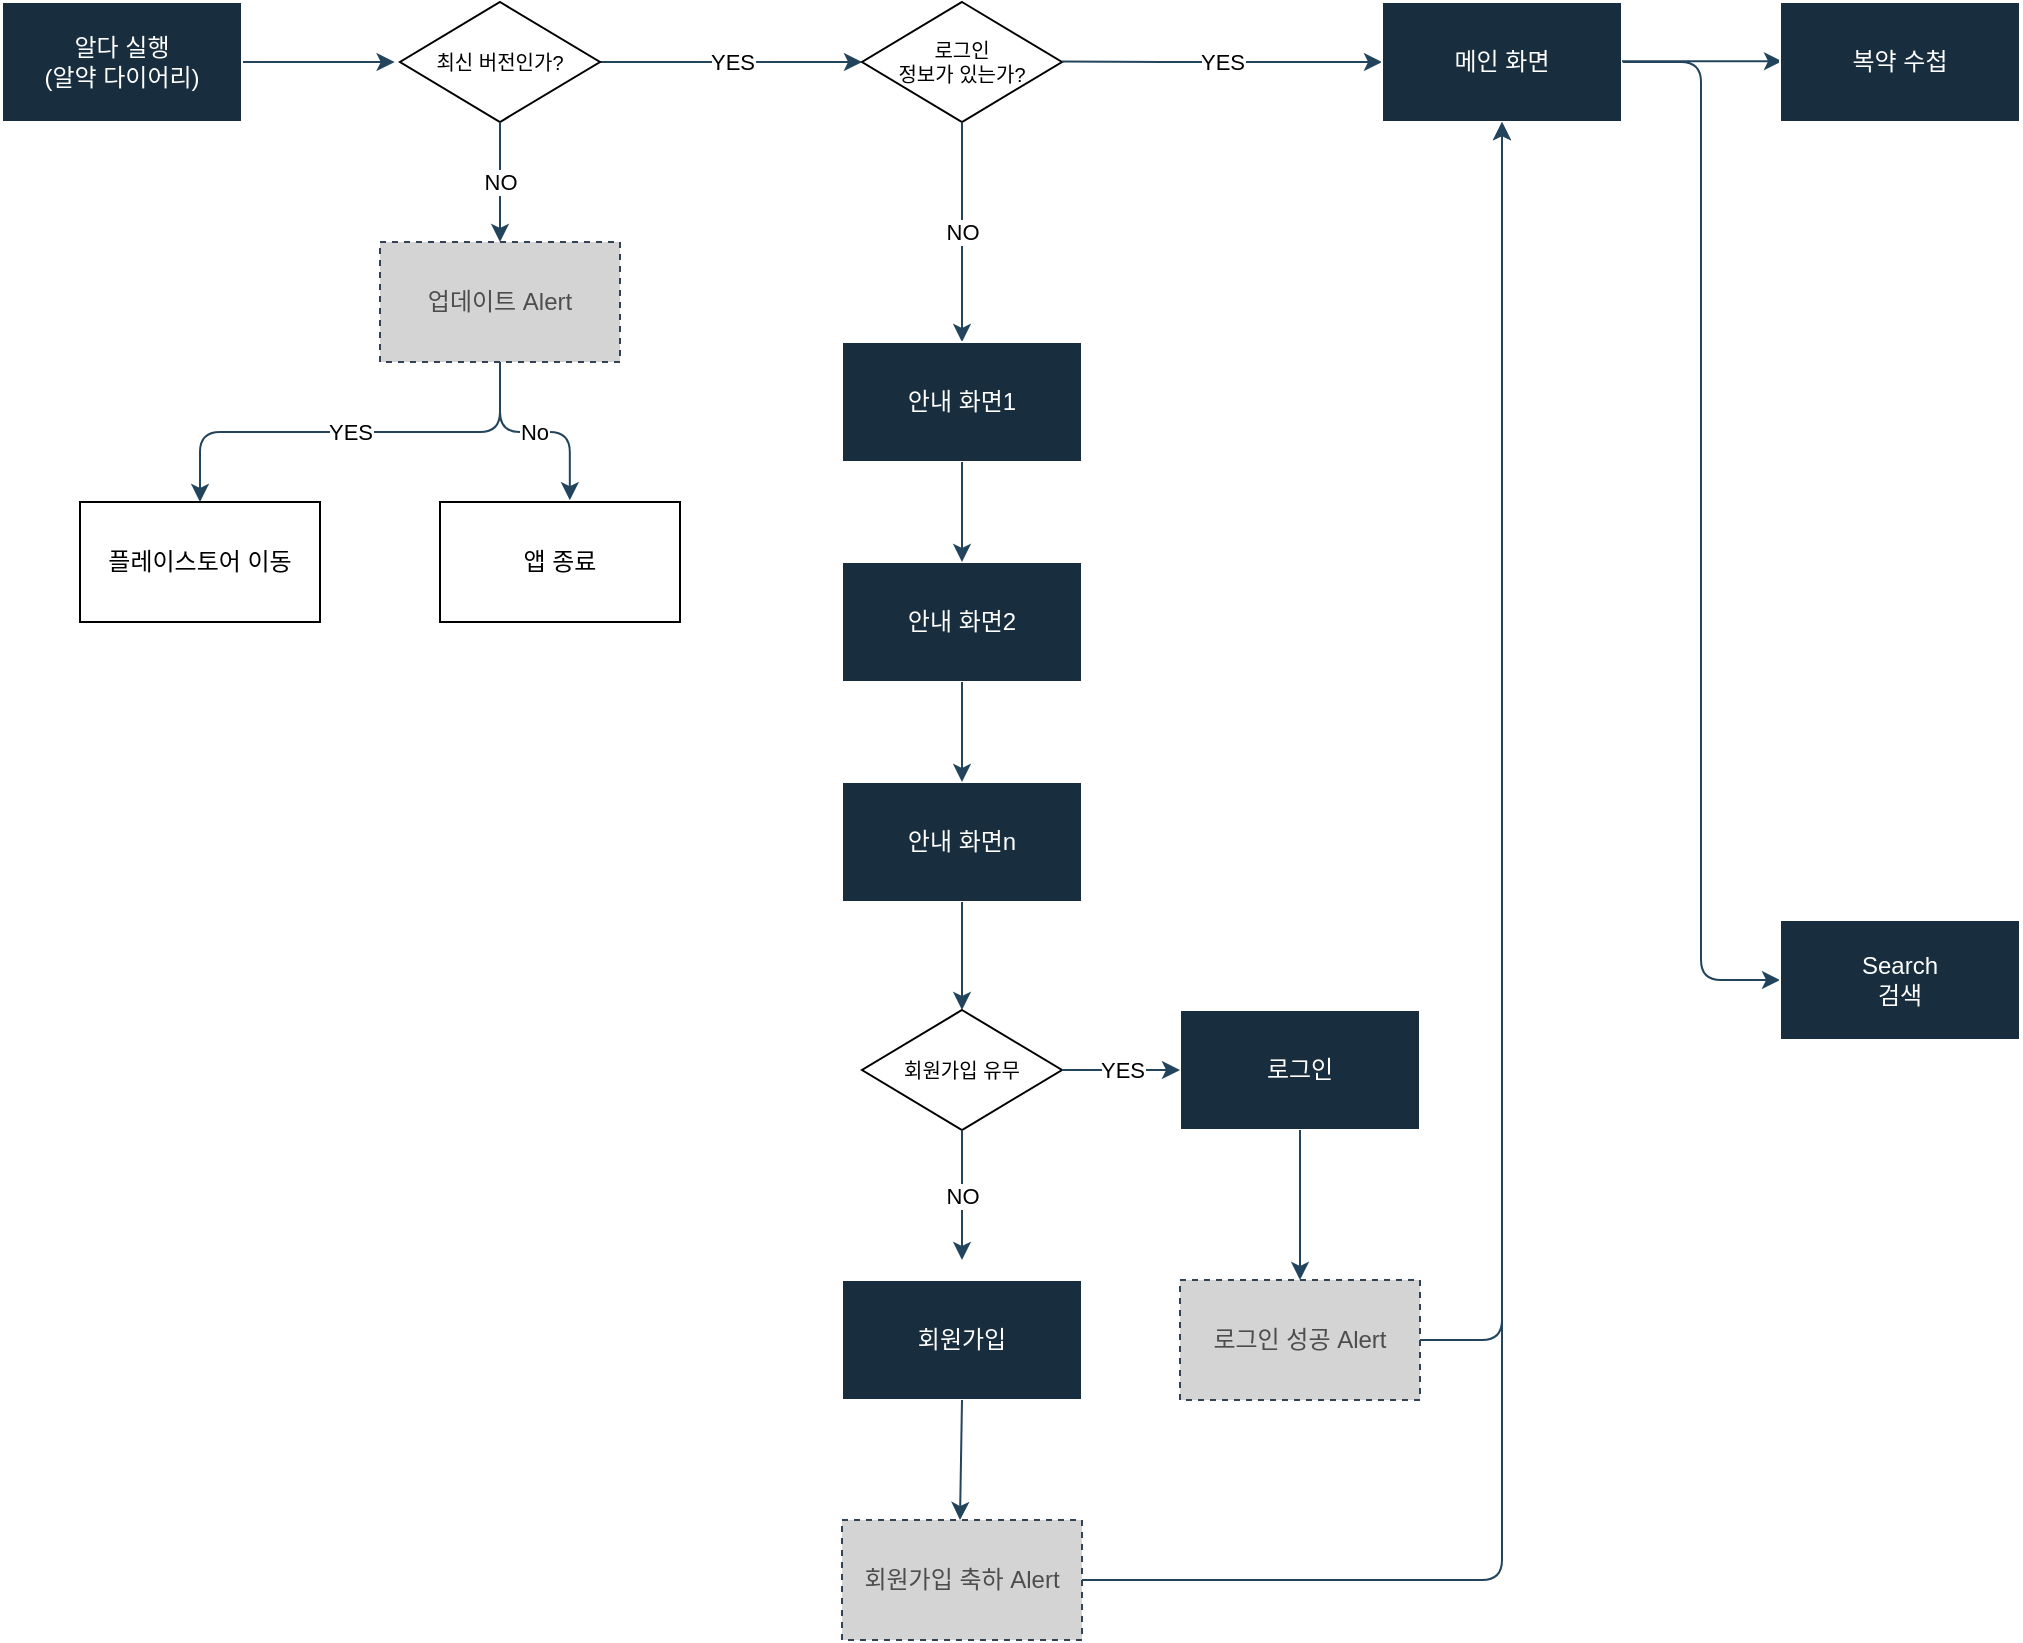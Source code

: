 <mxfile version="21.3.2" type="github">
  <diagram id="C5RBs43oDa-KdzZeNtuy" name="Page-1">
    <mxGraphModel dx="2037" dy="781" grid="1" gridSize="10" guides="1" tooltips="1" connect="1" arrows="1" fold="1" page="1" pageScale="1" pageWidth="827" pageHeight="1169" math="0" shadow="0">
      <root>
        <mxCell id="WIyWlLk6GJQsqaUBKTNV-0" />
        <mxCell id="WIyWlLk6GJQsqaUBKTNV-1" parent="WIyWlLk6GJQsqaUBKTNV-0" />
        <mxCell id="m_ifMpzxKWYVqeIlEhVg-5" style="edgeStyle=orthogonalEdgeStyle;rounded=0;orthogonalLoop=1;jettySize=auto;html=1;exitX=1;exitY=0.5;exitDx=0;exitDy=0;entryX=-0.027;entryY=0.501;entryDx=0;entryDy=0;entryPerimeter=0;strokeColor=#23445D;" edge="1" parent="WIyWlLk6GJQsqaUBKTNV-1" source="m_ifMpzxKWYVqeIlEhVg-0" target="m_ifMpzxKWYVqeIlEhVg-2">
          <mxGeometry relative="1" as="geometry">
            <mxPoint x="140" y="111.0" as="sourcePoint" />
          </mxGeometry>
        </mxCell>
        <mxCell id="m_ifMpzxKWYVqeIlEhVg-0" value="알다 실행&lt;br&gt;(알약 다이어리)" style="rounded=0;whiteSpace=wrap;html=1;fillColor=#182E3E;labelBackgroundColor=none;strokeColor=#FFFFFF;fontColor=#FFFFFF;" vertex="1" parent="WIyWlLk6GJQsqaUBKTNV-1">
          <mxGeometry x="41" y="81" width="120" height="60" as="geometry" />
        </mxCell>
        <mxCell id="m_ifMpzxKWYVqeIlEhVg-6" value="YES" style="edgeStyle=orthogonalEdgeStyle;rounded=0;orthogonalLoop=1;jettySize=auto;html=1;exitX=1;exitY=0.5;exitDx=0;exitDy=0;entryX=0;entryY=0.5;entryDx=0;entryDy=0;strokeColor=#23445D;" edge="1" parent="WIyWlLk6GJQsqaUBKTNV-1" source="m_ifMpzxKWYVqeIlEhVg-2" target="m_ifMpzxKWYVqeIlEhVg-3">
          <mxGeometry relative="1" as="geometry" />
        </mxCell>
        <mxCell id="m_ifMpzxKWYVqeIlEhVg-2" value="최신 버전인가?" style="rhombus;whiteSpace=wrap;html=1;fillStyle=auto;fontSize=10;" vertex="1" parent="WIyWlLk6GJQsqaUBKTNV-1">
          <mxGeometry x="240" y="81" width="100" height="60" as="geometry" />
        </mxCell>
        <mxCell id="m_ifMpzxKWYVqeIlEhVg-3" value="로그인&lt;br style=&quot;font-size: 10px;&quot;&gt;정보가 있는가?" style="rhombus;whiteSpace=wrap;html=1;fillStyle=auto;fontSize=10;" vertex="1" parent="WIyWlLk6GJQsqaUBKTNV-1">
          <mxGeometry x="471" y="81" width="100" height="60" as="geometry" />
        </mxCell>
        <mxCell id="m_ifMpzxKWYVqeIlEhVg-8" value="YES" style="edgeStyle=none;orthogonalLoop=1;jettySize=auto;html=1;rounded=0;strokeColor=#23445D;entryX=0;entryY=0.5;entryDx=0;entryDy=0;" edge="1" parent="WIyWlLk6GJQsqaUBKTNV-1" target="m_ifMpzxKWYVqeIlEhVg-14">
          <mxGeometry width="80" relative="1" as="geometry">
            <mxPoint x="571" y="110.76" as="sourcePoint" />
            <mxPoint x="671" y="111" as="targetPoint" />
            <Array as="points">
              <mxPoint x="621" y="111" />
            </Array>
          </mxGeometry>
        </mxCell>
        <mxCell id="m_ifMpzxKWYVqeIlEhVg-9" value="NO" style="edgeStyle=none;orthogonalLoop=1;jettySize=auto;html=1;rounded=0;strokeColor=#23445D;exitX=0.5;exitY=1;exitDx=0;exitDy=0;entryX=0.5;entryY=0;entryDx=0;entryDy=0;" edge="1" parent="WIyWlLk6GJQsqaUBKTNV-1" source="m_ifMpzxKWYVqeIlEhVg-3" target="m_ifMpzxKWYVqeIlEhVg-13">
          <mxGeometry width="80" relative="1" as="geometry">
            <mxPoint x="491" y="231" as="sourcePoint" />
            <mxPoint x="521" y="241" as="targetPoint" />
            <Array as="points" />
          </mxGeometry>
        </mxCell>
        <mxCell id="m_ifMpzxKWYVqeIlEhVg-13" value="안내 화면1" style="whiteSpace=wrap;html=1;strokeColor=#FFFFFF;fontColor=#FFFFFF;fillColor=#182E3E;" vertex="1" parent="WIyWlLk6GJQsqaUBKTNV-1">
          <mxGeometry x="461" y="251" width="120" height="60" as="geometry" />
        </mxCell>
        <mxCell id="m_ifMpzxKWYVqeIlEhVg-50" style="edgeStyle=orthogonalEdgeStyle;rounded=1;orthogonalLoop=1;jettySize=auto;html=1;exitX=1;exitY=0.5;exitDx=0;exitDy=0;entryX=0;entryY=0.5;entryDx=0;entryDy=0;strokeColor=#23445D;" edge="1" parent="WIyWlLk6GJQsqaUBKTNV-1" source="m_ifMpzxKWYVqeIlEhVg-14" target="m_ifMpzxKWYVqeIlEhVg-49">
          <mxGeometry relative="1" as="geometry" />
        </mxCell>
        <mxCell id="m_ifMpzxKWYVqeIlEhVg-14" value="메인 화면" style="whiteSpace=wrap;html=1;strokeColor=#FFFFFF;fontColor=#FFFFFF;fillColor=#182E3E;" vertex="1" parent="WIyWlLk6GJQsqaUBKTNV-1">
          <mxGeometry x="731" y="81" width="120" height="60" as="geometry" />
        </mxCell>
        <mxCell id="m_ifMpzxKWYVqeIlEhVg-15" value="NO" style="edgeStyle=none;orthogonalLoop=1;jettySize=auto;html=1;rounded=0;strokeColor=#23445D;exitX=0.5;exitY=1;exitDx=0;exitDy=0;entryX=0.5;entryY=0;entryDx=0;entryDy=0;" edge="1" parent="WIyWlLk6GJQsqaUBKTNV-1" source="m_ifMpzxKWYVqeIlEhVg-2" target="m_ifMpzxKWYVqeIlEhVg-18">
          <mxGeometry width="80" relative="1" as="geometry">
            <mxPoint x="300" y="191" as="sourcePoint" />
            <mxPoint x="290" y="191" as="targetPoint" />
            <Array as="points" />
          </mxGeometry>
        </mxCell>
        <mxCell id="m_ifMpzxKWYVqeIlEhVg-16" value="플레이스토어 이동" style="whiteSpace=wrap;html=1;" vertex="1" parent="WIyWlLk6GJQsqaUBKTNV-1">
          <mxGeometry x="80" y="331" width="120" height="60" as="geometry" />
        </mxCell>
        <mxCell id="m_ifMpzxKWYVqeIlEhVg-24" value="YES" style="edgeStyle=orthogonalEdgeStyle;rounded=1;orthogonalLoop=1;jettySize=auto;html=1;exitX=0.5;exitY=1;exitDx=0;exitDy=0;entryX=0.5;entryY=0;entryDx=0;entryDy=0;strokeColor=#23445D;" edge="1" parent="WIyWlLk6GJQsqaUBKTNV-1" source="m_ifMpzxKWYVqeIlEhVg-18" target="m_ifMpzxKWYVqeIlEhVg-16">
          <mxGeometry relative="1" as="geometry" />
        </mxCell>
        <mxCell id="m_ifMpzxKWYVqeIlEhVg-25" value="No" style="edgeStyle=orthogonalEdgeStyle;rounded=1;orthogonalLoop=1;jettySize=auto;html=1;exitX=0.5;exitY=1;exitDx=0;exitDy=0;entryX=0.541;entryY=-0.015;entryDx=0;entryDy=0;entryPerimeter=0;strokeColor=#23445D;" edge="1" parent="WIyWlLk6GJQsqaUBKTNV-1" source="m_ifMpzxKWYVqeIlEhVg-18" target="m_ifMpzxKWYVqeIlEhVg-20">
          <mxGeometry relative="1" as="geometry" />
        </mxCell>
        <mxCell id="m_ifMpzxKWYVqeIlEhVg-18" value="업데이트 Alert" style="whiteSpace=wrap;html=1;strokeColor=#314354;fontColor=#4D4D4D;fillColor=#D4D4D4;dashed=1;gradientColor=none;labelBorderColor=none;" vertex="1" parent="WIyWlLk6GJQsqaUBKTNV-1">
          <mxGeometry x="230" y="201" width="120" height="60" as="geometry" />
        </mxCell>
        <mxCell id="m_ifMpzxKWYVqeIlEhVg-20" value="앱 종료" style="whiteSpace=wrap;html=1;" vertex="1" parent="WIyWlLk6GJQsqaUBKTNV-1">
          <mxGeometry x="260" y="331" width="120" height="60" as="geometry" />
        </mxCell>
        <mxCell id="m_ifMpzxKWYVqeIlEhVg-26" value="안내 화면2" style="whiteSpace=wrap;html=1;strokeColor=#FFFFFF;fontColor=#FFFFFF;fillColor=#182E3E;" vertex="1" parent="WIyWlLk6GJQsqaUBKTNV-1">
          <mxGeometry x="461" y="361" width="120" height="60" as="geometry" />
        </mxCell>
        <mxCell id="m_ifMpzxKWYVqeIlEhVg-27" value="안내 화면n" style="whiteSpace=wrap;html=1;strokeColor=#FFFFFF;fontColor=#FFFFFF;fillColor=#182E3E;" vertex="1" parent="WIyWlLk6GJQsqaUBKTNV-1">
          <mxGeometry x="461" y="471" width="120" height="60" as="geometry" />
        </mxCell>
        <mxCell id="m_ifMpzxKWYVqeIlEhVg-28" value="" style="edgeStyle=none;orthogonalLoop=1;jettySize=auto;html=1;rounded=0;strokeColor=#23445D;exitX=0.5;exitY=1;exitDx=0;exitDy=0;entryX=0.5;entryY=0;entryDx=0;entryDy=0;" edge="1" parent="WIyWlLk6GJQsqaUBKTNV-1" source="m_ifMpzxKWYVqeIlEhVg-13" target="m_ifMpzxKWYVqeIlEhVg-26">
          <mxGeometry width="80" relative="1" as="geometry">
            <mxPoint x="631" y="321" as="sourcePoint" />
            <mxPoint x="711" y="321" as="targetPoint" />
            <Array as="points" />
          </mxGeometry>
        </mxCell>
        <mxCell id="m_ifMpzxKWYVqeIlEhVg-29" value="" style="edgeStyle=none;orthogonalLoop=1;jettySize=auto;html=1;rounded=0;strokeColor=#23445D;exitX=0.5;exitY=1;exitDx=0;exitDy=0;entryX=0.5;entryY=0;entryDx=0;entryDy=0;" edge="1" parent="WIyWlLk6GJQsqaUBKTNV-1" source="m_ifMpzxKWYVqeIlEhVg-26" target="m_ifMpzxKWYVqeIlEhVg-27">
          <mxGeometry width="80" relative="1" as="geometry">
            <mxPoint x="651" y="381" as="sourcePoint" />
            <mxPoint x="731" y="381" as="targetPoint" />
            <Array as="points" />
          </mxGeometry>
        </mxCell>
        <mxCell id="m_ifMpzxKWYVqeIlEhVg-33" value="" style="edgeStyle=none;orthogonalLoop=1;jettySize=auto;html=1;rounded=0;strokeColor=#23445D;exitX=0.5;exitY=1;exitDx=0;exitDy=0;entryX=0.5;entryY=0;entryDx=0;entryDy=0;" edge="1" parent="WIyWlLk6GJQsqaUBKTNV-1" source="m_ifMpzxKWYVqeIlEhVg-27">
          <mxGeometry width="80" relative="1" as="geometry">
            <mxPoint x="720" y="490" as="sourcePoint" />
            <mxPoint x="521" y="585" as="targetPoint" />
            <Array as="points" />
          </mxGeometry>
        </mxCell>
        <mxCell id="m_ifMpzxKWYVqeIlEhVg-34" value="회원가입 유무" style="rhombus;whiteSpace=wrap;html=1;fillStyle=auto;fontSize=10;" vertex="1" parent="WIyWlLk6GJQsqaUBKTNV-1">
          <mxGeometry x="471" y="585" width="100" height="60" as="geometry" />
        </mxCell>
        <mxCell id="m_ifMpzxKWYVqeIlEhVg-35" value="로그인" style="whiteSpace=wrap;html=1;strokeColor=#FFFFFF;fontColor=#FFFFFF;fillColor=#182E3E;" vertex="1" parent="WIyWlLk6GJQsqaUBKTNV-1">
          <mxGeometry x="630" y="585" width="120" height="60" as="geometry" />
        </mxCell>
        <mxCell id="m_ifMpzxKWYVqeIlEhVg-36" value="YES" style="edgeStyle=none;orthogonalLoop=1;jettySize=auto;html=1;rounded=0;strokeColor=#23445D;exitX=1;exitY=0.5;exitDx=0;exitDy=0;entryX=0;entryY=0.5;entryDx=0;entryDy=0;" edge="1" parent="WIyWlLk6GJQsqaUBKTNV-1" source="m_ifMpzxKWYVqeIlEhVg-34" target="m_ifMpzxKWYVqeIlEhVg-35">
          <mxGeometry width="80" relative="1" as="geometry">
            <mxPoint x="640" y="690" as="sourcePoint" />
            <mxPoint x="720" y="690" as="targetPoint" />
            <Array as="points" />
          </mxGeometry>
        </mxCell>
        <mxCell id="m_ifMpzxKWYVqeIlEhVg-37" value="NO" style="edgeStyle=none;orthogonalLoop=1;jettySize=auto;html=1;rounded=0;strokeColor=#23445D;exitX=0.5;exitY=1;exitDx=0;exitDy=0;" edge="1" parent="WIyWlLk6GJQsqaUBKTNV-1" source="m_ifMpzxKWYVqeIlEhVg-34">
          <mxGeometry width="80" relative="1" as="geometry">
            <mxPoint x="520" y="740" as="sourcePoint" />
            <mxPoint x="521" y="710" as="targetPoint" />
            <Array as="points" />
          </mxGeometry>
        </mxCell>
        <mxCell id="m_ifMpzxKWYVqeIlEhVg-40" style="edgeStyle=orthogonalEdgeStyle;rounded=1;orthogonalLoop=1;jettySize=auto;html=1;exitX=1;exitY=0.5;exitDx=0;exitDy=0;entryX=0.5;entryY=1;entryDx=0;entryDy=0;strokeColor=#23445D;" edge="1" parent="WIyWlLk6GJQsqaUBKTNV-1" source="m_ifMpzxKWYVqeIlEhVg-43" target="m_ifMpzxKWYVqeIlEhVg-14">
          <mxGeometry relative="1" as="geometry" />
        </mxCell>
        <mxCell id="m_ifMpzxKWYVqeIlEhVg-38" value="회원가입" style="whiteSpace=wrap;html=1;strokeColor=#FFFFFF;fontColor=#FFFFFF;fillColor=#182E3E;" vertex="1" parent="WIyWlLk6GJQsqaUBKTNV-1">
          <mxGeometry x="461" y="720" width="120" height="60" as="geometry" />
        </mxCell>
        <mxCell id="m_ifMpzxKWYVqeIlEhVg-39" value="" style="edgeStyle=orthogonalEdgeStyle;orthogonalLoop=1;jettySize=auto;html=1;rounded=1;strokeColor=#23445D;exitX=1;exitY=0.5;exitDx=0;exitDy=0;entryX=0.5;entryY=1;entryDx=0;entryDy=0;" edge="1" parent="WIyWlLk6GJQsqaUBKTNV-1" source="m_ifMpzxKWYVqeIlEhVg-45" target="m_ifMpzxKWYVqeIlEhVg-14">
          <mxGeometry width="80" relative="1" as="geometry">
            <mxPoint x="900" y="620" as="sourcePoint" />
            <mxPoint x="980" y="620" as="targetPoint" />
          </mxGeometry>
        </mxCell>
        <mxCell id="m_ifMpzxKWYVqeIlEhVg-41" value="" style="edgeStyle=none;orthogonalLoop=1;jettySize=auto;html=1;rounded=0;strokeColor=#23445D;exitX=0.5;exitY=1;exitDx=0;exitDy=0;" edge="1" parent="WIyWlLk6GJQsqaUBKTNV-1" source="m_ifMpzxKWYVqeIlEhVg-38">
          <mxGeometry width="80" relative="1" as="geometry">
            <mxPoint x="700" y="880" as="sourcePoint" />
            <mxPoint x="520" y="840" as="targetPoint" />
            <Array as="points" />
          </mxGeometry>
        </mxCell>
        <mxCell id="m_ifMpzxKWYVqeIlEhVg-43" value="회원가입 축하 Alert" style="whiteSpace=wrap;html=1;strokeColor=#314354;fontColor=#4D4D4D;fillColor=#D4D4D4;dashed=1;gradientColor=none;labelBorderColor=none;" vertex="1" parent="WIyWlLk6GJQsqaUBKTNV-1">
          <mxGeometry x="461" y="840" width="120" height="60" as="geometry" />
        </mxCell>
        <mxCell id="m_ifMpzxKWYVqeIlEhVg-44" value="" style="edgeStyle=none;orthogonalLoop=1;jettySize=auto;html=1;rounded=0;strokeColor=#23445D;exitX=0.5;exitY=1;exitDx=0;exitDy=0;" edge="1" parent="WIyWlLk6GJQsqaUBKTNV-1" source="m_ifMpzxKWYVqeIlEhVg-35">
          <mxGeometry width="80" relative="1" as="geometry">
            <mxPoint x="970" y="770" as="sourcePoint" />
            <mxPoint x="690" y="720" as="targetPoint" />
            <Array as="points" />
          </mxGeometry>
        </mxCell>
        <mxCell id="m_ifMpzxKWYVqeIlEhVg-45" value="로그인 성공 Alert" style="whiteSpace=wrap;html=1;strokeColor=#314354;fontColor=#4D4D4D;fillColor=#D4D4D4;dashed=1;gradientColor=none;labelBorderColor=none;" vertex="1" parent="WIyWlLk6GJQsqaUBKTNV-1">
          <mxGeometry x="630" y="720" width="120" height="60" as="geometry" />
        </mxCell>
        <mxCell id="m_ifMpzxKWYVqeIlEhVg-46" value="" style="edgeStyle=none;orthogonalLoop=1;jettySize=auto;html=1;rounded=0;strokeColor=#23445D;" edge="1" parent="WIyWlLk6GJQsqaUBKTNV-1">
          <mxGeometry width="80" relative="1" as="geometry">
            <mxPoint x="851" y="110.66" as="sourcePoint" />
            <mxPoint x="931" y="110.66" as="targetPoint" />
            <Array as="points" />
          </mxGeometry>
        </mxCell>
        <mxCell id="m_ifMpzxKWYVqeIlEhVg-48" value="복약 수첩" style="whiteSpace=wrap;html=1;strokeColor=#FFFFFF;fontColor=#FFFFFF;fillColor=#182E3E;" vertex="1" parent="WIyWlLk6GJQsqaUBKTNV-1">
          <mxGeometry x="930" y="81" width="120" height="60" as="geometry" />
        </mxCell>
        <mxCell id="m_ifMpzxKWYVqeIlEhVg-49" value="Search&lt;br&gt;검색" style="whiteSpace=wrap;html=1;strokeColor=#FFFFFF;fontColor=#FFFFFF;fillColor=#182E3E;" vertex="1" parent="WIyWlLk6GJQsqaUBKTNV-1">
          <mxGeometry x="930" y="540" width="120" height="60" as="geometry" />
        </mxCell>
      </root>
    </mxGraphModel>
  </diagram>
</mxfile>

